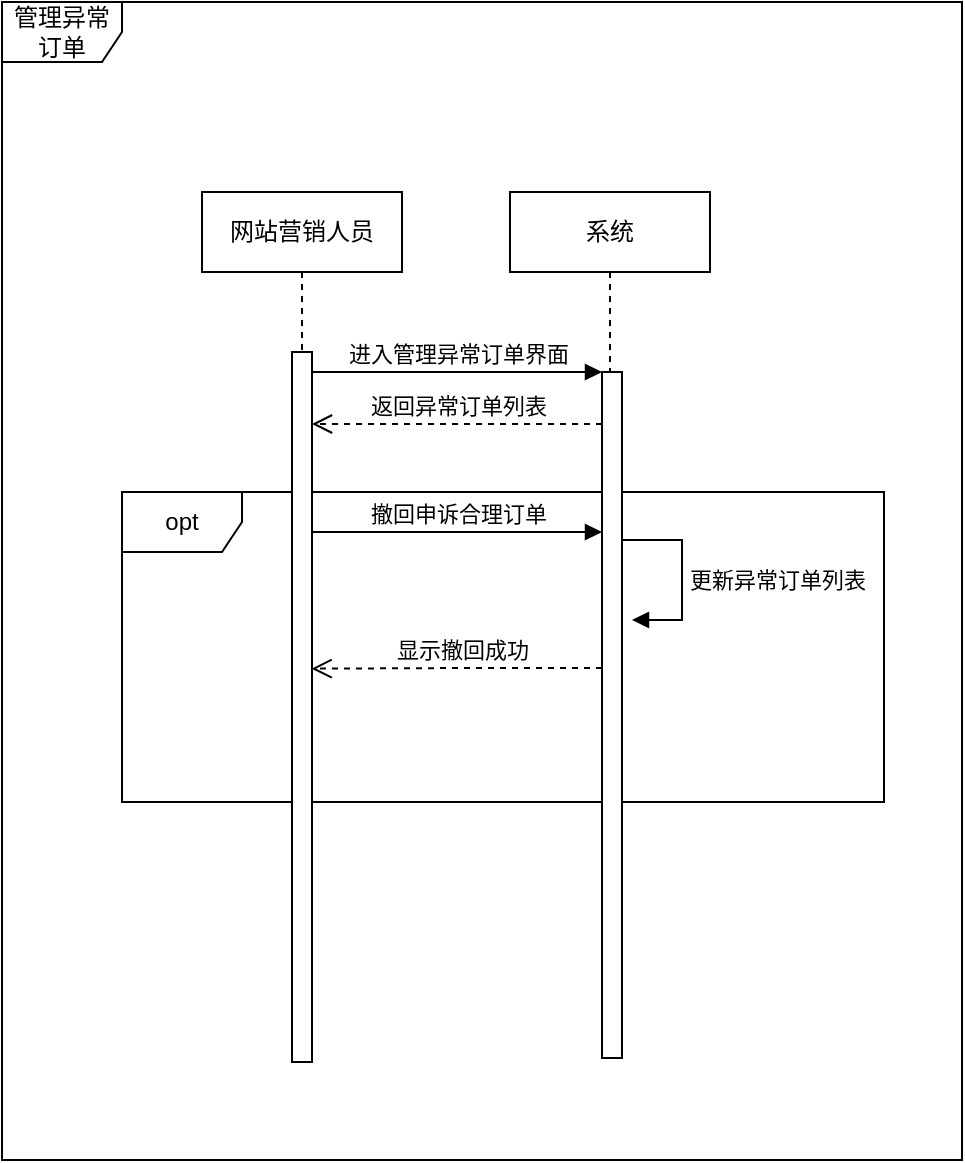 <mxfile version="12.9.3" type="device"><diagram id="9nVterf7i_B-3QILQnqT" name="第 1 页"><mxGraphModel dx="1038" dy="651" grid="0" gridSize="10" guides="1" tooltips="1" connect="1" arrows="1" fold="1" page="1" pageScale="1" pageWidth="827" pageHeight="1169" math="0" shadow="0"><root><mxCell id="0"/><mxCell id="1" parent="0"/><mxCell id="IbYNKEVVtV0ry9TAKs7k-2" value="管理异常订单" style="shape=umlFrame;whiteSpace=wrap;html=1;" parent="1" vertex="1"><mxGeometry x="160" y="65" width="480" height="579" as="geometry"/></mxCell><mxCell id="IbYNKEVVtV0ry9TAKs7k-14" value="opt" style="shape=umlFrame;whiteSpace=wrap;html=1;" parent="1" vertex="1"><mxGeometry x="220" y="310" width="381" height="155" as="geometry"/></mxCell><mxCell id="IbYNKEVVtV0ry9TAKs7k-5" value="网站营销人员" style="shape=umlLifeline;perimeter=lifelinePerimeter;whiteSpace=wrap;html=1;container=1;collapsible=0;recursiveResize=0;outlineConnect=0;" parent="1" vertex="1"><mxGeometry x="260" y="160" width="100" height="80" as="geometry"/></mxCell><mxCell id="IbYNKEVVtV0ry9TAKs7k-6" value="系统" style="shape=umlLifeline;perimeter=lifelinePerimeter;whiteSpace=wrap;html=1;container=1;collapsible=0;recursiveResize=0;outlineConnect=0;" parent="1" vertex="1"><mxGeometry x="414" y="160" width="100" height="90" as="geometry"/></mxCell><mxCell id="IbYNKEVVtV0ry9TAKs7k-7" value="" style="html=1;points=[];perimeter=orthogonalPerimeter;" parent="1" vertex="1"><mxGeometry x="305" y="240" width="10" height="355" as="geometry"/></mxCell><mxCell id="IbYNKEVVtV0ry9TAKs7k-11" value="" style="html=1;points=[];perimeter=orthogonalPerimeter;" parent="1" vertex="1"><mxGeometry x="460" y="250" width="10" height="343" as="geometry"/></mxCell><mxCell id="IbYNKEVVtV0ry9TAKs7k-12" value="进入管理异常订单界面" style="html=1;verticalAlign=bottom;endArrow=block;entryX=0;entryY=0;" parent="1" source="IbYNKEVVtV0ry9TAKs7k-7" target="IbYNKEVVtV0ry9TAKs7k-11" edge="1"><mxGeometry relative="1" as="geometry"><mxPoint x="390" y="250" as="sourcePoint"/></mxGeometry></mxCell><mxCell id="IbYNKEVVtV0ry9TAKs7k-13" value="返回异常订单列表" style="html=1;verticalAlign=bottom;endArrow=open;dashed=1;endSize=8;" parent="1" source="IbYNKEVVtV0ry9TAKs7k-11" target="IbYNKEVVtV0ry9TAKs7k-7" edge="1"><mxGeometry relative="1" as="geometry"><mxPoint x="314" y="330" as="targetPoint"/><Array as="points"><mxPoint x="390" y="276"/></Array></mxGeometry></mxCell><mxCell id="IbYNKEVVtV0ry9TAKs7k-16" value="撤回申诉合理订单" style="html=1;verticalAlign=bottom;endArrow=block;" parent="1" target="IbYNKEVVtV0ry9TAKs7k-11" edge="1"><mxGeometry relative="1" as="geometry"><mxPoint x="315" y="330" as="sourcePoint"/><mxPoint x="385" y="330.0" as="targetPoint"/></mxGeometry></mxCell><mxCell id="IbYNKEVVtV0ry9TAKs7k-17" value="显示撤回成功" style="html=1;verticalAlign=bottom;endArrow=open;dashed=1;endSize=8;entryX=0.98;entryY=0.446;entryDx=0;entryDy=0;entryPerimeter=0;" parent="1" source="IbYNKEVVtV0ry9TAKs7k-11" edge="1" target="IbYNKEVVtV0ry9TAKs7k-7"><mxGeometry x="-0.035" relative="1" as="geometry"><mxPoint x="318" y="356" as="targetPoint"/><mxPoint x="385" y="370" as="sourcePoint"/><mxPoint as="offset"/><Array as="points"><mxPoint x="392" y="398"/></Array></mxGeometry></mxCell><mxCell id="IbYNKEVVtV0ry9TAKs7k-21" value="更新异常订单列表" style="edgeStyle=orthogonalEdgeStyle;html=1;align=left;spacingLeft=2;endArrow=block;rounded=0;entryX=1;entryY=0;" parent="1" edge="1"><mxGeometry x="0.053" relative="1" as="geometry"><mxPoint x="470" y="334" as="sourcePoint"/><Array as="points"><mxPoint x="470" y="334"/><mxPoint x="500" y="334"/><mxPoint x="500" y="374"/></Array><mxPoint x="475" y="374" as="targetPoint"/><mxPoint as="offset"/></mxGeometry></mxCell></root></mxGraphModel></diagram></mxfile>